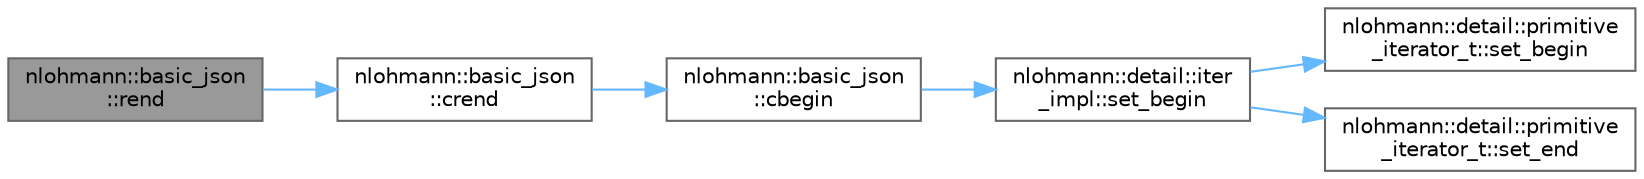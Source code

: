 digraph "nlohmann::basic_json::rend"
{
 // LATEX_PDF_SIZE
  bgcolor="transparent";
  edge [fontname=Helvetica,fontsize=10,labelfontname=Helvetica,labelfontsize=10];
  node [fontname=Helvetica,fontsize=10,shape=box,height=0.2,width=0.4];
  rankdir="LR";
  Node1 [label="nlohmann::basic_json\l::rend",height=0.2,width=0.4,color="gray40", fillcolor="grey60", style="filled", fontcolor="black",tooltip="returns a const reverse iterator to one before the first"];
  Node1 -> Node2 [color="steelblue1",style="solid"];
  Node2 [label="nlohmann::basic_json\l::crend",height=0.2,width=0.4,color="grey40", fillcolor="white", style="filled",URL="$a01659.html#a223480466a0922267d680ec8f0722d58",tooltip="returns a const reverse iterator to one before the first"];
  Node2 -> Node3 [color="steelblue1",style="solid"];
  Node3 [label="nlohmann::basic_json\l::cbegin",height=0.2,width=0.4,color="grey40", fillcolor="white", style="filled",URL="$a01659.html#ae508c13e3ad6ce445bcaf24a2bc7d039",tooltip="returns a const iterator to the first element"];
  Node3 -> Node4 [color="steelblue1",style="solid"];
  Node4 [label="nlohmann::detail::iter\l_impl::set_begin",height=0.2,width=0.4,color="grey40", fillcolor="white", style="filled",URL="$a02011.html#a5d5f92c7f6848814bc82cf7e4e541820",tooltip="set the iterator to the first value"];
  Node4 -> Node5 [color="steelblue1",style="solid"];
  Node5 [label="nlohmann::detail::primitive\l_iterator_t::set_begin",height=0.2,width=0.4,color="grey40", fillcolor="white", style="filled",URL="$a02003.html#a9d9b005906106e12aed738f97d7fee42",tooltip="set iterator to a defined beginning"];
  Node4 -> Node6 [color="steelblue1",style="solid"];
  Node6 [label="nlohmann::detail::primitive\l_iterator_t::set_end",height=0.2,width=0.4,color="grey40", fillcolor="white", style="filled",URL="$a02003.html#ad26a823483846a12d890c3feed3097eb",tooltip="set iterator to a defined past the end"];
}
